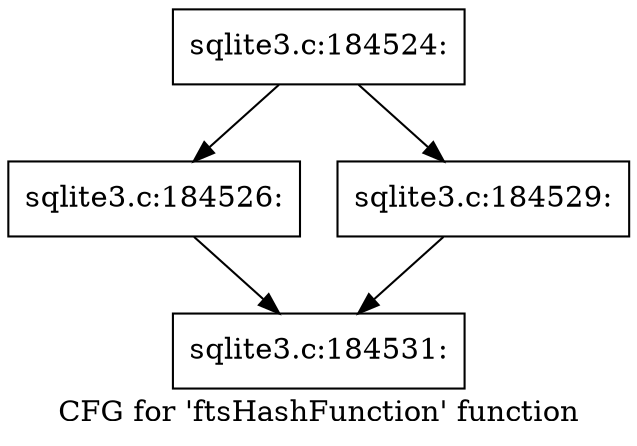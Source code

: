 digraph "CFG for 'ftsHashFunction' function" {
	label="CFG for 'ftsHashFunction' function";

	Node0x55c0f6b6af30 [shape=record,label="{sqlite3.c:184524:}"];
	Node0x55c0f6b6af30 -> Node0x55c0fab2bb10;
	Node0x55c0f6b6af30 -> Node0x55c0fab2bbb0;
	Node0x55c0fab2bb10 [shape=record,label="{sqlite3.c:184526:}"];
	Node0x55c0fab2bb10 -> Node0x55c0f6b6a980;
	Node0x55c0fab2bbb0 [shape=record,label="{sqlite3.c:184529:}"];
	Node0x55c0fab2bbb0 -> Node0x55c0f6b6a980;
	Node0x55c0f6b6a980 [shape=record,label="{sqlite3.c:184531:}"];
}
